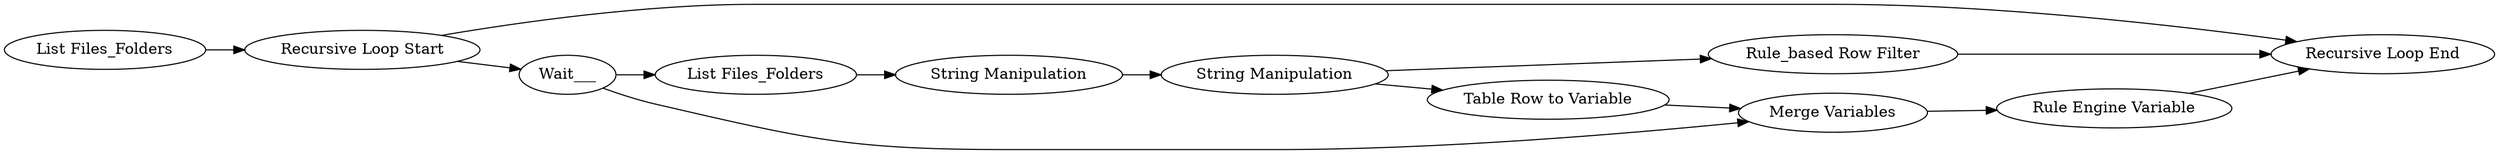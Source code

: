 digraph {
	"435725348451514403_4376" [label="String Manipulation"]
	"435725348451514403_4374" [label="List Files_Folders"]
	"435725348451514403_4368" [label="Rule Engine Variable"]
	"435725348451514403_4371" [label="Recursive Loop Start"]
	"435725348451514403_4372" [label="Recursive Loop End"]
	"435725348451514403_4375" [label="String Manipulation"]
	"435725348451514403_4161" [label="Rule_based Row Filter"]
	"435725348451514403_4369" [label="Table Row to Variable"]
	"435725348451514403_4370" [label="Merge Variables"]
	"435725348451514403_4167" [label=Wait___]
	"435725348451514403_4373" [label="List Files_Folders"]
	"435725348451514403_4370" -> "435725348451514403_4368"
	"435725348451514403_4161" -> "435725348451514403_4372"
	"435725348451514403_4374" -> "435725348451514403_4376"
	"435725348451514403_4373" -> "435725348451514403_4371"
	"435725348451514403_4375" -> "435725348451514403_4161"
	"435725348451514403_4167" -> "435725348451514403_4374"
	"435725348451514403_4376" -> "435725348451514403_4375"
	"435725348451514403_4167" -> "435725348451514403_4370"
	"435725348451514403_4371" -> "435725348451514403_4167"
	"435725348451514403_4368" -> "435725348451514403_4372"
	"435725348451514403_4369" -> "435725348451514403_4370"
	"435725348451514403_4371" -> "435725348451514403_4372"
	"435725348451514403_4375" -> "435725348451514403_4369"
	rankdir=LR
}
